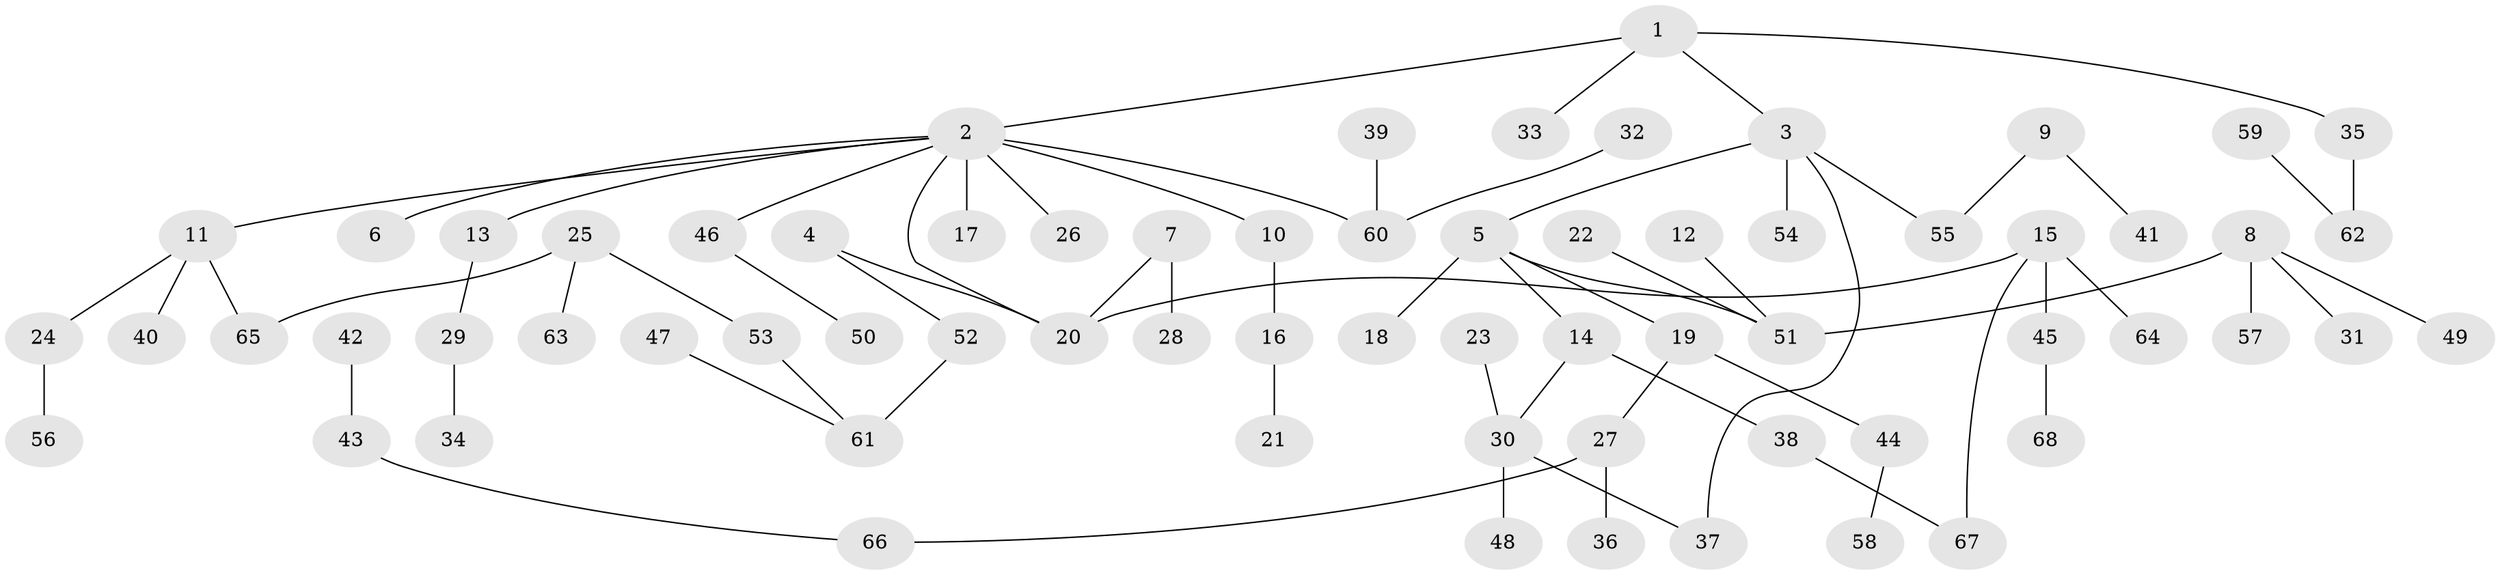 // original degree distribution, {4: 0.0661764705882353, 2: 0.3235294117647059, 12: 0.007352941176470588, 3: 0.16911764705882354, 5: 0.029411764705882353, 1: 0.40441176470588236}
// Generated by graph-tools (version 1.1) at 2025/01/03/09/25 03:01:09]
// undirected, 68 vertices, 70 edges
graph export_dot {
graph [start="1"]
  node [color=gray90,style=filled];
  1;
  2;
  3;
  4;
  5;
  6;
  7;
  8;
  9;
  10;
  11;
  12;
  13;
  14;
  15;
  16;
  17;
  18;
  19;
  20;
  21;
  22;
  23;
  24;
  25;
  26;
  27;
  28;
  29;
  30;
  31;
  32;
  33;
  34;
  35;
  36;
  37;
  38;
  39;
  40;
  41;
  42;
  43;
  44;
  45;
  46;
  47;
  48;
  49;
  50;
  51;
  52;
  53;
  54;
  55;
  56;
  57;
  58;
  59;
  60;
  61;
  62;
  63;
  64;
  65;
  66;
  67;
  68;
  1 -- 2 [weight=1.0];
  1 -- 3 [weight=1.0];
  1 -- 33 [weight=1.0];
  1 -- 35 [weight=1.0];
  2 -- 6 [weight=1.0];
  2 -- 10 [weight=1.0];
  2 -- 11 [weight=1.0];
  2 -- 13 [weight=1.0];
  2 -- 17 [weight=1.0];
  2 -- 20 [weight=1.0];
  2 -- 26 [weight=1.0];
  2 -- 46 [weight=1.0];
  2 -- 60 [weight=2.0];
  3 -- 5 [weight=1.0];
  3 -- 37 [weight=1.0];
  3 -- 54 [weight=1.0];
  3 -- 55 [weight=1.0];
  4 -- 20 [weight=1.0];
  4 -- 52 [weight=1.0];
  5 -- 14 [weight=1.0];
  5 -- 18 [weight=1.0];
  5 -- 19 [weight=1.0];
  5 -- 51 [weight=1.0];
  7 -- 20 [weight=1.0];
  7 -- 28 [weight=1.0];
  8 -- 31 [weight=1.0];
  8 -- 49 [weight=1.0];
  8 -- 51 [weight=1.0];
  8 -- 57 [weight=1.0];
  9 -- 41 [weight=1.0];
  9 -- 55 [weight=1.0];
  10 -- 16 [weight=1.0];
  11 -- 24 [weight=1.0];
  11 -- 40 [weight=1.0];
  11 -- 65 [weight=1.0];
  12 -- 51 [weight=1.0];
  13 -- 29 [weight=1.0];
  14 -- 30 [weight=1.0];
  14 -- 38 [weight=1.0];
  15 -- 20 [weight=1.0];
  15 -- 45 [weight=1.0];
  15 -- 64 [weight=1.0];
  15 -- 67 [weight=1.0];
  16 -- 21 [weight=1.0];
  19 -- 27 [weight=1.0];
  19 -- 44 [weight=1.0];
  22 -- 51 [weight=1.0];
  23 -- 30 [weight=1.0];
  24 -- 56 [weight=1.0];
  25 -- 53 [weight=1.0];
  25 -- 63 [weight=1.0];
  25 -- 65 [weight=1.0];
  27 -- 36 [weight=1.0];
  27 -- 66 [weight=1.0];
  29 -- 34 [weight=1.0];
  30 -- 37 [weight=1.0];
  30 -- 48 [weight=1.0];
  32 -- 60 [weight=1.0];
  35 -- 62 [weight=1.0];
  38 -- 67 [weight=1.0];
  39 -- 60 [weight=1.0];
  42 -- 43 [weight=1.0];
  43 -- 66 [weight=1.0];
  44 -- 58 [weight=1.0];
  45 -- 68 [weight=1.0];
  46 -- 50 [weight=1.0];
  47 -- 61 [weight=1.0];
  52 -- 61 [weight=2.0];
  53 -- 61 [weight=1.0];
  59 -- 62 [weight=1.0];
}
